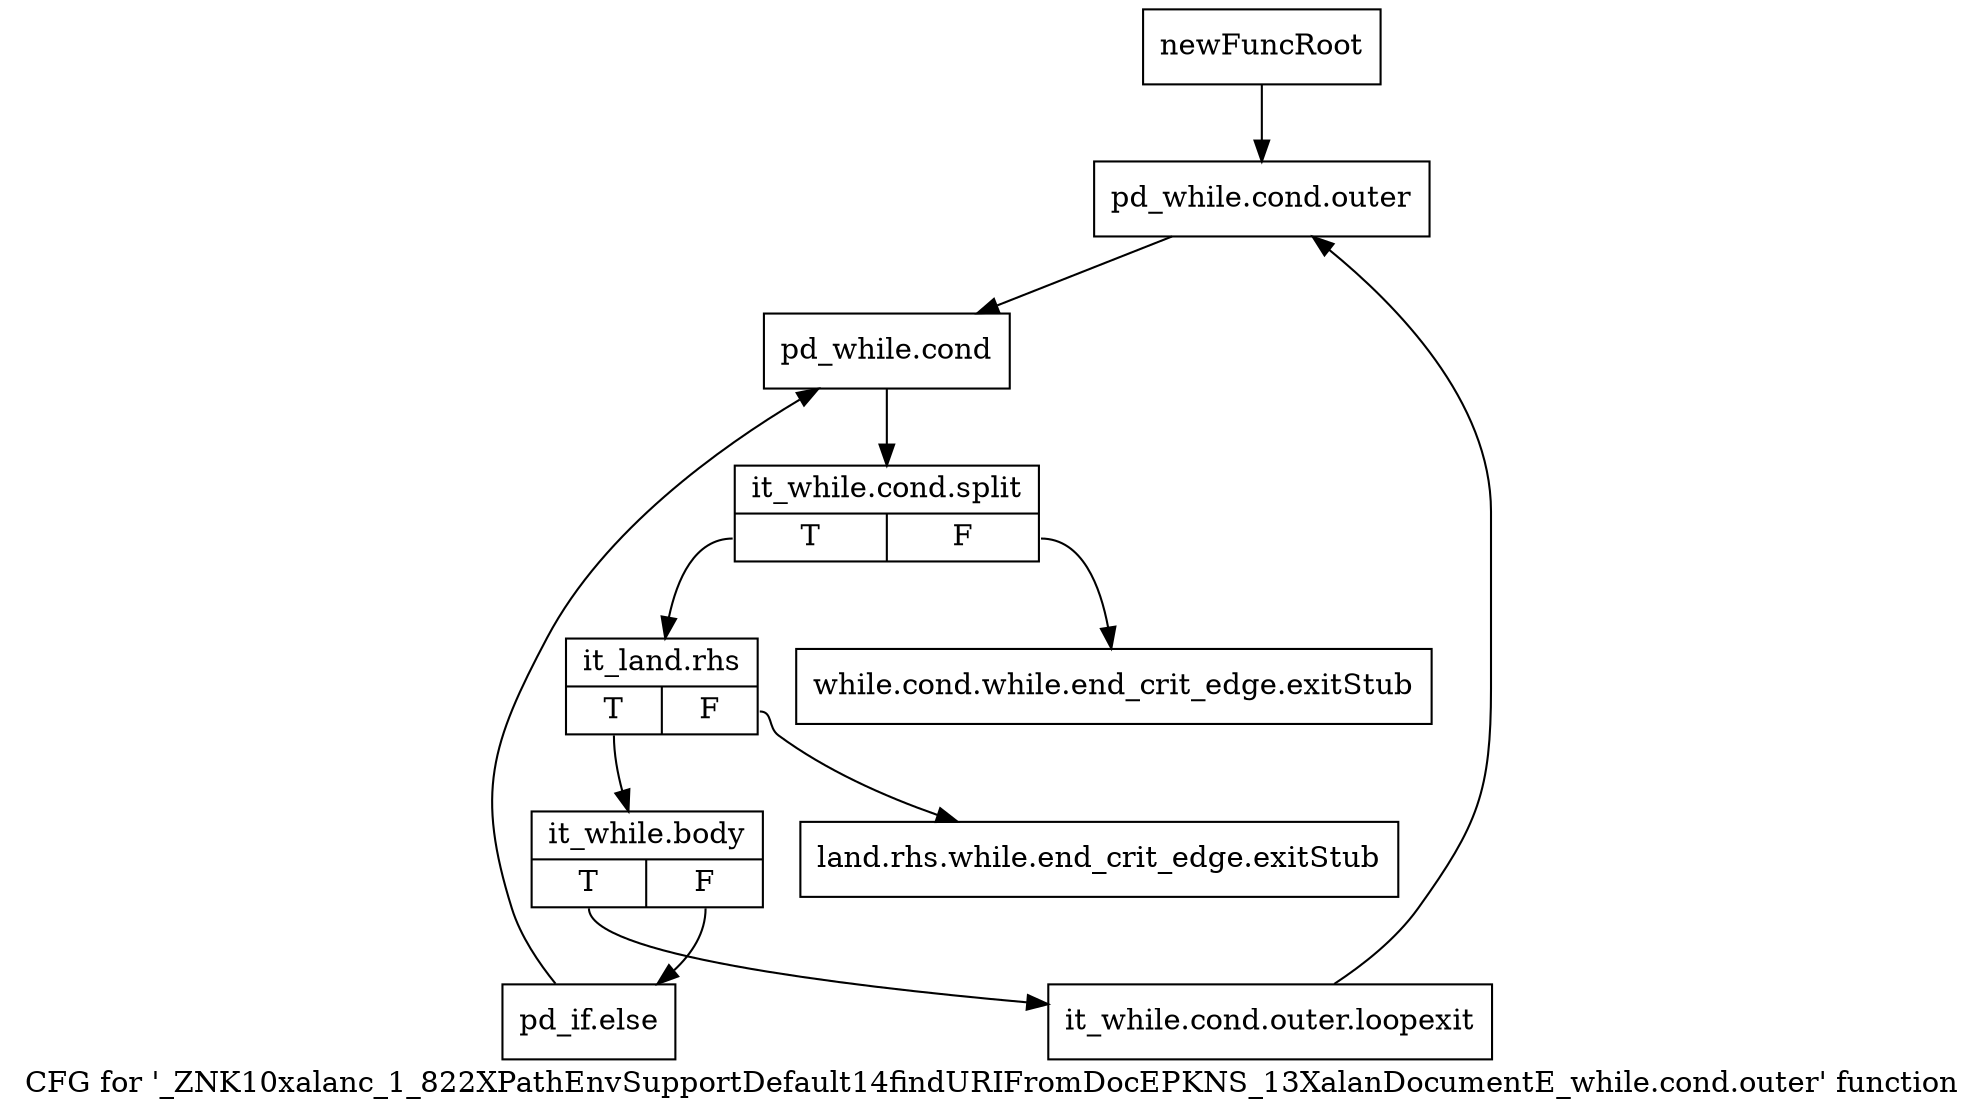 digraph "CFG for '_ZNK10xalanc_1_822XPathEnvSupportDefault14findURIFromDocEPKNS_13XalanDocumentE_while.cond.outer' function" {
	label="CFG for '_ZNK10xalanc_1_822XPathEnvSupportDefault14findURIFromDocEPKNS_13XalanDocumentE_while.cond.outer' function";

	Node0x9e73840 [shape=record,label="{newFuncRoot}"];
	Node0x9e73840 -> Node0x9e73930;
	Node0x9e73890 [shape=record,label="{while.cond.while.end_crit_edge.exitStub}"];
	Node0x9e738e0 [shape=record,label="{land.rhs.while.end_crit_edge.exitStub}"];
	Node0x9e73930 [shape=record,label="{pd_while.cond.outer}"];
	Node0x9e73930 -> Node0x9e73980;
	Node0x9e73980 [shape=record,label="{pd_while.cond}"];
	Node0x9e73980 -> Node0xd06e7a0;
	Node0xd06e7a0 [shape=record,label="{it_while.cond.split|{<s0>T|<s1>F}}"];
	Node0xd06e7a0:s0 -> Node0x9e739d0;
	Node0xd06e7a0:s1 -> Node0x9e73890;
	Node0x9e739d0 [shape=record,label="{it_land.rhs|{<s0>T|<s1>F}}"];
	Node0x9e739d0:s0 -> Node0x9e73a20;
	Node0x9e739d0:s1 -> Node0x9e738e0;
	Node0x9e73a20 [shape=record,label="{it_while.body|{<s0>T|<s1>F}}"];
	Node0x9e73a20:s0 -> Node0x9e73ac0;
	Node0x9e73a20:s1 -> Node0x9e73a70;
	Node0x9e73a70 [shape=record,label="{pd_if.else}"];
	Node0x9e73a70 -> Node0x9e73980;
	Node0x9e73ac0 [shape=record,label="{it_while.cond.outer.loopexit}"];
	Node0x9e73ac0 -> Node0x9e73930;
}
